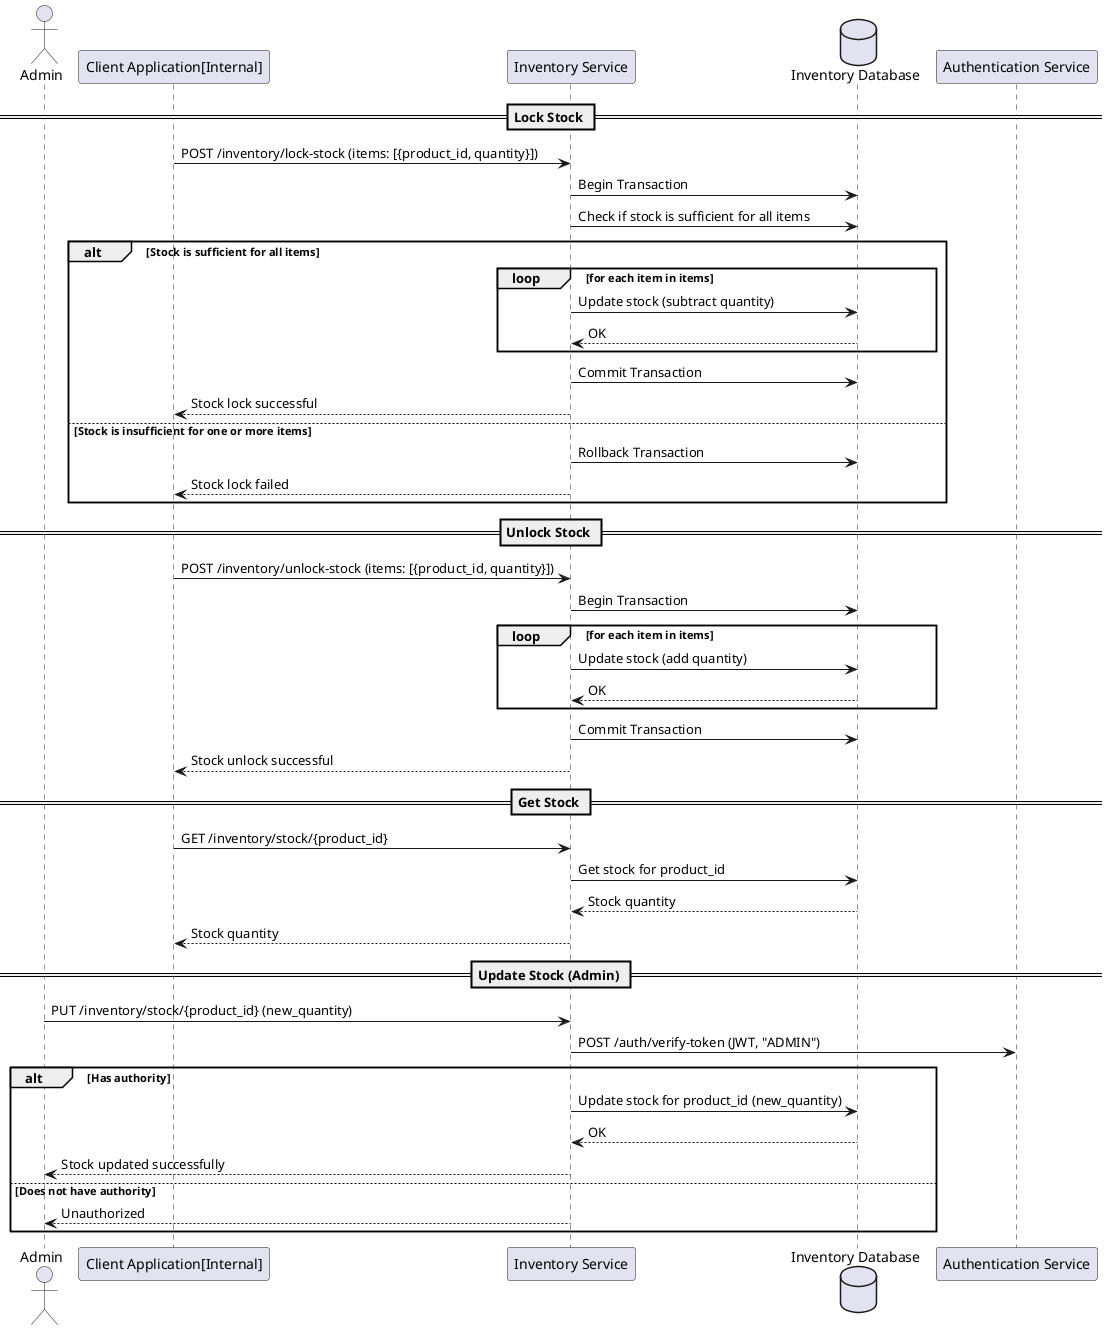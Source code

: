 @startuml inventory-flow
actor Admin

participant "Client Application[Internal]" as Client
participant "Inventory Service" as InventorySvc
database "Inventory Database" as InventoryDB
participant "Authentication Service" as AuthService

== Lock Stock ==
Client -> InventorySvc: POST /inventory/lock-stock (items: [{product_id, quantity}])
InventorySvc -> InventoryDB: Begin Transaction

InventorySvc -> InventoryDB: Check if stock is sufficient for all items
alt Stock is sufficient for all items
    loop for each item in items
        InventorySvc -> InventoryDB: Update stock (subtract quantity)
        InventoryDB --> InventorySvc: OK
    end
    InventorySvc -> InventoryDB: Commit Transaction
    InventorySvc --> Client: Stock lock successful
else Stock is insufficient for one or more items
    InventorySvc -> InventoryDB: Rollback Transaction
    InventorySvc --> Client: Stock lock failed
end

== Unlock Stock ==
Client -> InventorySvc: POST /inventory/unlock-stock (items: [{product_id, quantity}])
InventorySvc -> InventoryDB: Begin Transaction
loop for each item in items
    InventorySvc -> InventoryDB: Update stock (add quantity)
    InventoryDB --> InventorySvc: OK
end
InventorySvc -> InventoryDB: Commit Transaction
InventorySvc --> Client: Stock unlock successful

== Get Stock ==
Client -> InventorySvc: GET /inventory/stock/{product_id}
InventorySvc -> InventoryDB: Get stock for product_id
InventoryDB --> InventorySvc: Stock quantity
InventorySvc --> Client: Stock quantity

== Update Stock (Admin) ==

Admin -> InventorySvc: PUT /inventory/stock/{product_id} (new_quantity)
InventorySvc-> AuthService: POST /auth/verify-token (JWT, "ADMIN")
alt Has authority
InventorySvc -> InventoryDB: Update stock for product_id (new_quantity)
InventoryDB --> InventorySvc: OK
InventorySvc --> Admin: Stock updated successfully
else Does not have authority
InventorySvc --> Admin: Unauthorized
end
@enduml
